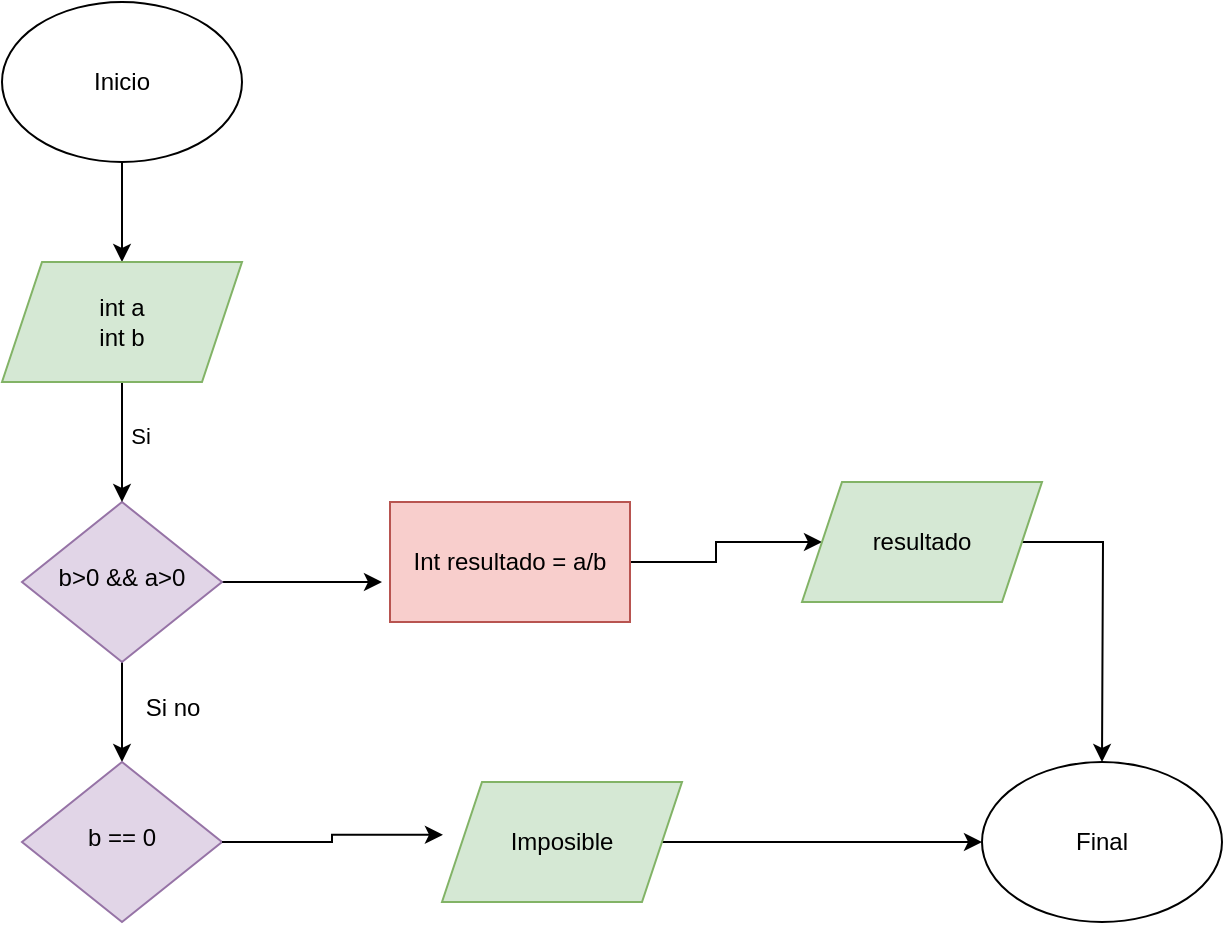 <mxfile version="24.3.1" type="github">
  <diagram id="C5RBs43oDa-KdzZeNtuy" name="Page-1">
    <mxGraphModel dx="869" dy="452" grid="1" gridSize="10" guides="1" tooltips="1" connect="1" arrows="1" fold="1" page="1" pageScale="1" pageWidth="827" pageHeight="1169" math="0" shadow="0">
      <root>
        <mxCell id="WIyWlLk6GJQsqaUBKTNV-0" />
        <mxCell id="WIyWlLk6GJQsqaUBKTNV-1" parent="WIyWlLk6GJQsqaUBKTNV-0" />
        <mxCell id="6VglYsqfzjE4io16WFwf-2" style="edgeStyle=orthogonalEdgeStyle;rounded=0;orthogonalLoop=1;jettySize=auto;html=1;" edge="1" parent="WIyWlLk6GJQsqaUBKTNV-1" source="WIyWlLk6GJQsqaUBKTNV-6">
          <mxGeometry relative="1" as="geometry">
            <mxPoint x="350" y="350" as="targetPoint" />
          </mxGeometry>
        </mxCell>
        <mxCell id="6VglYsqfzjE4io16WFwf-14" style="edgeStyle=orthogonalEdgeStyle;rounded=0;orthogonalLoop=1;jettySize=auto;html=1;entryX=0.5;entryY=0;entryDx=0;entryDy=0;" edge="1" parent="WIyWlLk6GJQsqaUBKTNV-1" source="WIyWlLk6GJQsqaUBKTNV-6" target="WIyWlLk6GJQsqaUBKTNV-10">
          <mxGeometry relative="1" as="geometry" />
        </mxCell>
        <mxCell id="WIyWlLk6GJQsqaUBKTNV-6" value="b&amp;gt;0 &amp;amp;&amp;amp; a&amp;gt;0" style="rhombus;whiteSpace=wrap;html=1;shadow=0;fontFamily=Helvetica;fontSize=12;align=center;strokeWidth=1;spacing=6;spacingTop=-4;fillColor=#e1d5e7;strokeColor=#9673a6;" parent="WIyWlLk6GJQsqaUBKTNV-1" vertex="1">
          <mxGeometry x="170" y="310" width="100" height="80" as="geometry" />
        </mxCell>
        <mxCell id="WIyWlLk6GJQsqaUBKTNV-10" value="b == 0" style="rhombus;whiteSpace=wrap;html=1;shadow=0;fontFamily=Helvetica;fontSize=12;align=center;strokeWidth=1;spacing=6;spacingTop=-4;fillColor=#e1d5e7;strokeColor=#9673a6;" parent="WIyWlLk6GJQsqaUBKTNV-1" vertex="1">
          <mxGeometry x="170" y="440" width="100" height="80" as="geometry" />
        </mxCell>
        <mxCell id="7MMFHS_RoMUA-IQ3znyV-1" value="" style="edgeStyle=orthogonalEdgeStyle;rounded=0;orthogonalLoop=1;jettySize=auto;html=1;" parent="WIyWlLk6GJQsqaUBKTNV-1" source="7MMFHS_RoMUA-IQ3znyV-0" edge="1">
          <mxGeometry relative="1" as="geometry">
            <mxPoint x="220" y="190" as="targetPoint" />
          </mxGeometry>
        </mxCell>
        <mxCell id="7MMFHS_RoMUA-IQ3znyV-0" value="Inicio" style="ellipse;whiteSpace=wrap;html=1;" parent="WIyWlLk6GJQsqaUBKTNV-1" vertex="1">
          <mxGeometry x="160" y="60" width="120" height="80" as="geometry" />
        </mxCell>
        <mxCell id="6VglYsqfzjE4io16WFwf-13" style="edgeStyle=orthogonalEdgeStyle;rounded=0;orthogonalLoop=1;jettySize=auto;html=1;entryX=0.5;entryY=0;entryDx=0;entryDy=0;" edge="1" parent="WIyWlLk6GJQsqaUBKTNV-1" source="7MMFHS_RoMUA-IQ3znyV-2" target="WIyWlLk6GJQsqaUBKTNV-6">
          <mxGeometry relative="1" as="geometry" />
        </mxCell>
        <mxCell id="6VglYsqfzjE4io16WFwf-15" value="Si" style="edgeLabel;html=1;align=center;verticalAlign=middle;resizable=0;points=[];" vertex="1" connectable="0" parent="6VglYsqfzjE4io16WFwf-13">
          <mxGeometry x="-0.119" y="9" relative="1" as="geometry">
            <mxPoint as="offset" />
          </mxGeometry>
        </mxCell>
        <mxCell id="7MMFHS_RoMUA-IQ3znyV-2" value="int a&lt;div&gt;int b&lt;/div&gt;" style="shape=parallelogram;perimeter=parallelogramPerimeter;whiteSpace=wrap;html=1;fixedSize=1;fillColor=#d5e8d4;strokeColor=#82b366;" parent="WIyWlLk6GJQsqaUBKTNV-1" vertex="1">
          <mxGeometry x="160" y="190" width="120" height="60" as="geometry" />
        </mxCell>
        <mxCell id="7MMFHS_RoMUA-IQ3znyV-17" style="edgeStyle=orthogonalEdgeStyle;rounded=0;orthogonalLoop=1;jettySize=auto;html=1;" parent="WIyWlLk6GJQsqaUBKTNV-1" edge="1" source="7MMFHS_RoMUA-IQ3znyV-9">
          <mxGeometry relative="1" as="geometry">
            <mxPoint x="710" y="440" as="targetPoint" />
            <mxPoint x="640" y="340" as="sourcePoint" />
          </mxGeometry>
        </mxCell>
        <mxCell id="7MMFHS_RoMUA-IQ3znyV-16" style="edgeStyle=orthogonalEdgeStyle;rounded=0;orthogonalLoop=1;jettySize=auto;html=1;entryX=0;entryY=0.5;entryDx=0;entryDy=0;" parent="WIyWlLk6GJQsqaUBKTNV-1" source="7MMFHS_RoMUA-IQ3znyV-11" target="7MMFHS_RoMUA-IQ3znyV-14" edge="1">
          <mxGeometry relative="1" as="geometry" />
        </mxCell>
        <mxCell id="7MMFHS_RoMUA-IQ3znyV-11" value="Imposible" style="shape=parallelogram;perimeter=parallelogramPerimeter;whiteSpace=wrap;html=1;fixedSize=1;fillColor=#d5e8d4;strokeColor=#82b366;" parent="WIyWlLk6GJQsqaUBKTNV-1" vertex="1">
          <mxGeometry x="380" y="450" width="120" height="60" as="geometry" />
        </mxCell>
        <mxCell id="7MMFHS_RoMUA-IQ3znyV-14" value="Final" style="ellipse;whiteSpace=wrap;html=1;" parent="WIyWlLk6GJQsqaUBKTNV-1" vertex="1">
          <mxGeometry x="650" y="440" width="120" height="80" as="geometry" />
        </mxCell>
        <mxCell id="6VglYsqfzjE4io16WFwf-18" style="edgeStyle=orthogonalEdgeStyle;rounded=0;orthogonalLoop=1;jettySize=auto;html=1;entryX=0;entryY=0.5;entryDx=0;entryDy=0;" edge="1" parent="WIyWlLk6GJQsqaUBKTNV-1" source="6VglYsqfzjE4io16WFwf-1" target="7MMFHS_RoMUA-IQ3znyV-9">
          <mxGeometry relative="1" as="geometry" />
        </mxCell>
        <mxCell id="6VglYsqfzjE4io16WFwf-1" value="Int resultado = a/b" style="rounded=0;whiteSpace=wrap;html=1;fillColor=#f8cecc;strokeColor=#b85450;" vertex="1" parent="WIyWlLk6GJQsqaUBKTNV-1">
          <mxGeometry x="354" y="310" width="120" height="60" as="geometry" />
        </mxCell>
        <mxCell id="6VglYsqfzjE4io16WFwf-3" style="edgeStyle=orthogonalEdgeStyle;rounded=0;orthogonalLoop=1;jettySize=auto;html=1;entryX=0.004;entryY=0.44;entryDx=0;entryDy=0;entryPerimeter=0;" edge="1" parent="WIyWlLk6GJQsqaUBKTNV-1" source="WIyWlLk6GJQsqaUBKTNV-10" target="7MMFHS_RoMUA-IQ3znyV-11">
          <mxGeometry relative="1" as="geometry" />
        </mxCell>
        <mxCell id="6VglYsqfzjE4io16WFwf-16" value="Si no" style="text;html=1;align=center;verticalAlign=middle;resizable=0;points=[];autosize=1;strokeColor=none;fillColor=none;" vertex="1" parent="WIyWlLk6GJQsqaUBKTNV-1">
          <mxGeometry x="220" y="398" width="50" height="30" as="geometry" />
        </mxCell>
        <mxCell id="6VglYsqfzjE4io16WFwf-17" value="" style="edgeStyle=orthogonalEdgeStyle;rounded=0;orthogonalLoop=1;jettySize=auto;html=1;" edge="1" parent="WIyWlLk6GJQsqaUBKTNV-1" target="7MMFHS_RoMUA-IQ3znyV-9">
          <mxGeometry relative="1" as="geometry">
            <mxPoint x="710" y="440" as="targetPoint" />
            <mxPoint x="640" y="340" as="sourcePoint" />
          </mxGeometry>
        </mxCell>
        <mxCell id="7MMFHS_RoMUA-IQ3znyV-9" value="resultado" style="shape=parallelogram;perimeter=parallelogramPerimeter;whiteSpace=wrap;html=1;fixedSize=1;fillColor=#d5e8d4;strokeColor=#82b366;" parent="WIyWlLk6GJQsqaUBKTNV-1" vertex="1">
          <mxGeometry x="560" y="300" width="120" height="60" as="geometry" />
        </mxCell>
      </root>
    </mxGraphModel>
  </diagram>
</mxfile>
